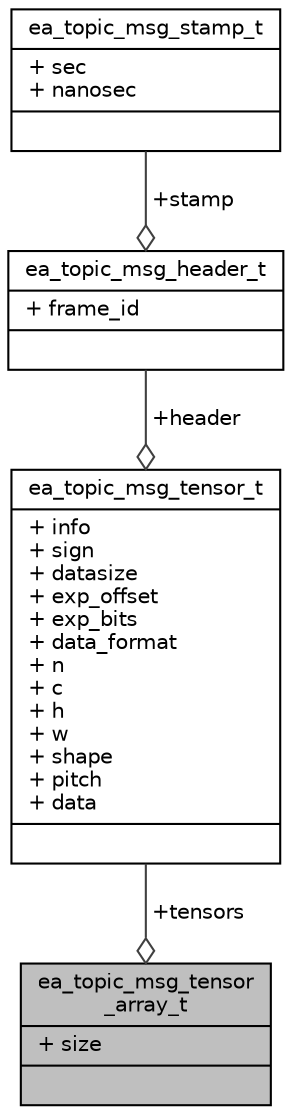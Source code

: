 digraph "ea_topic_msg_tensor_array_t"
{
 // INTERACTIVE_SVG=YES
 // LATEX_PDF_SIZE
  bgcolor="transparent";
  edge [fontname="Helvetica",fontsize="10",labelfontname="Helvetica",labelfontsize="10"];
  node [fontname="Helvetica",fontsize="10",shape=record];
  Node1 [label="{ea_topic_msg_tensor\l_array_t\n|+ size\l|}",height=0.2,width=0.4,color="black", fillcolor="grey75", style="filled", fontcolor="black",tooltip=" "];
  Node2 -> Node1 [color="grey25",fontsize="10",style="solid",label=" +tensors" ,arrowhead="odiamond",fontname="Helvetica"];
  Node2 [label="{ea_topic_msg_tensor_t\n|+ info\l+ sign\l+ datasize\l+ exp_offset\l+ exp_bits\l+ data_format\l+ n\l+ c\l+ h\l+ w\l+ shape\l+ pitch\l+ data\l|}",height=0.2,width=0.4,color="black",URL="$d5/d4c/structea__topic__msg__tensor__t.html",tooltip=" "];
  Node3 -> Node2 [color="grey25",fontsize="10",style="solid",label=" +header" ,arrowhead="odiamond",fontname="Helvetica"];
  Node3 [label="{ea_topic_msg_header_t\n|+ frame_id\l|}",height=0.2,width=0.4,color="black",URL="$df/d43/structea__topic__msg__header__t.html",tooltip=" "];
  Node4 -> Node3 [color="grey25",fontsize="10",style="solid",label=" +stamp" ,arrowhead="odiamond",fontname="Helvetica"];
  Node4 [label="{ea_topic_msg_stamp_t\n|+ sec\l+ nanosec\l|}",height=0.2,width=0.4,color="black",URL="$d2/dbc/structea__topic__msg__stamp__t.html",tooltip=" "];
}
